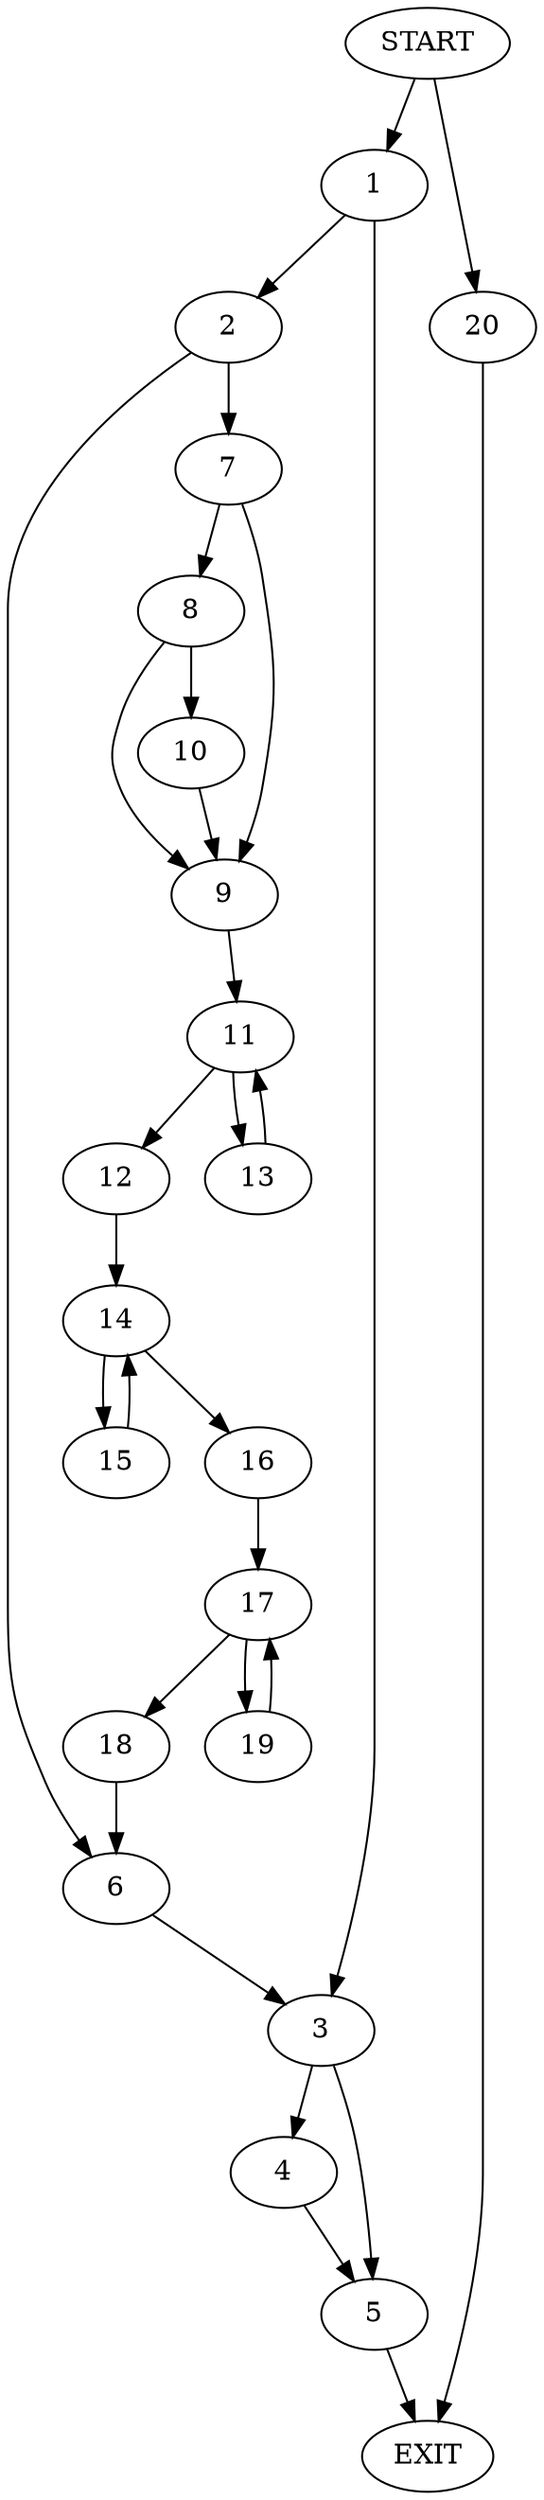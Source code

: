digraph {
0 [label="START"]
21 [label="EXIT"]
0 -> 1
1 -> 2
1 -> 3
3 -> 4
3 -> 5
2 -> 6
2 -> 7
6 -> 3
7 -> 8
7 -> 9
8 -> 10
8 -> 9
9 -> 11
10 -> 9
11 -> 12
11 -> 13
12 -> 14
13 -> 11
14 -> 15
14 -> 16
15 -> 14
16 -> 17
17 -> 18
17 -> 19
19 -> 17
18 -> 6
0 -> 20
20 -> 21
4 -> 5
5 -> 21
}
